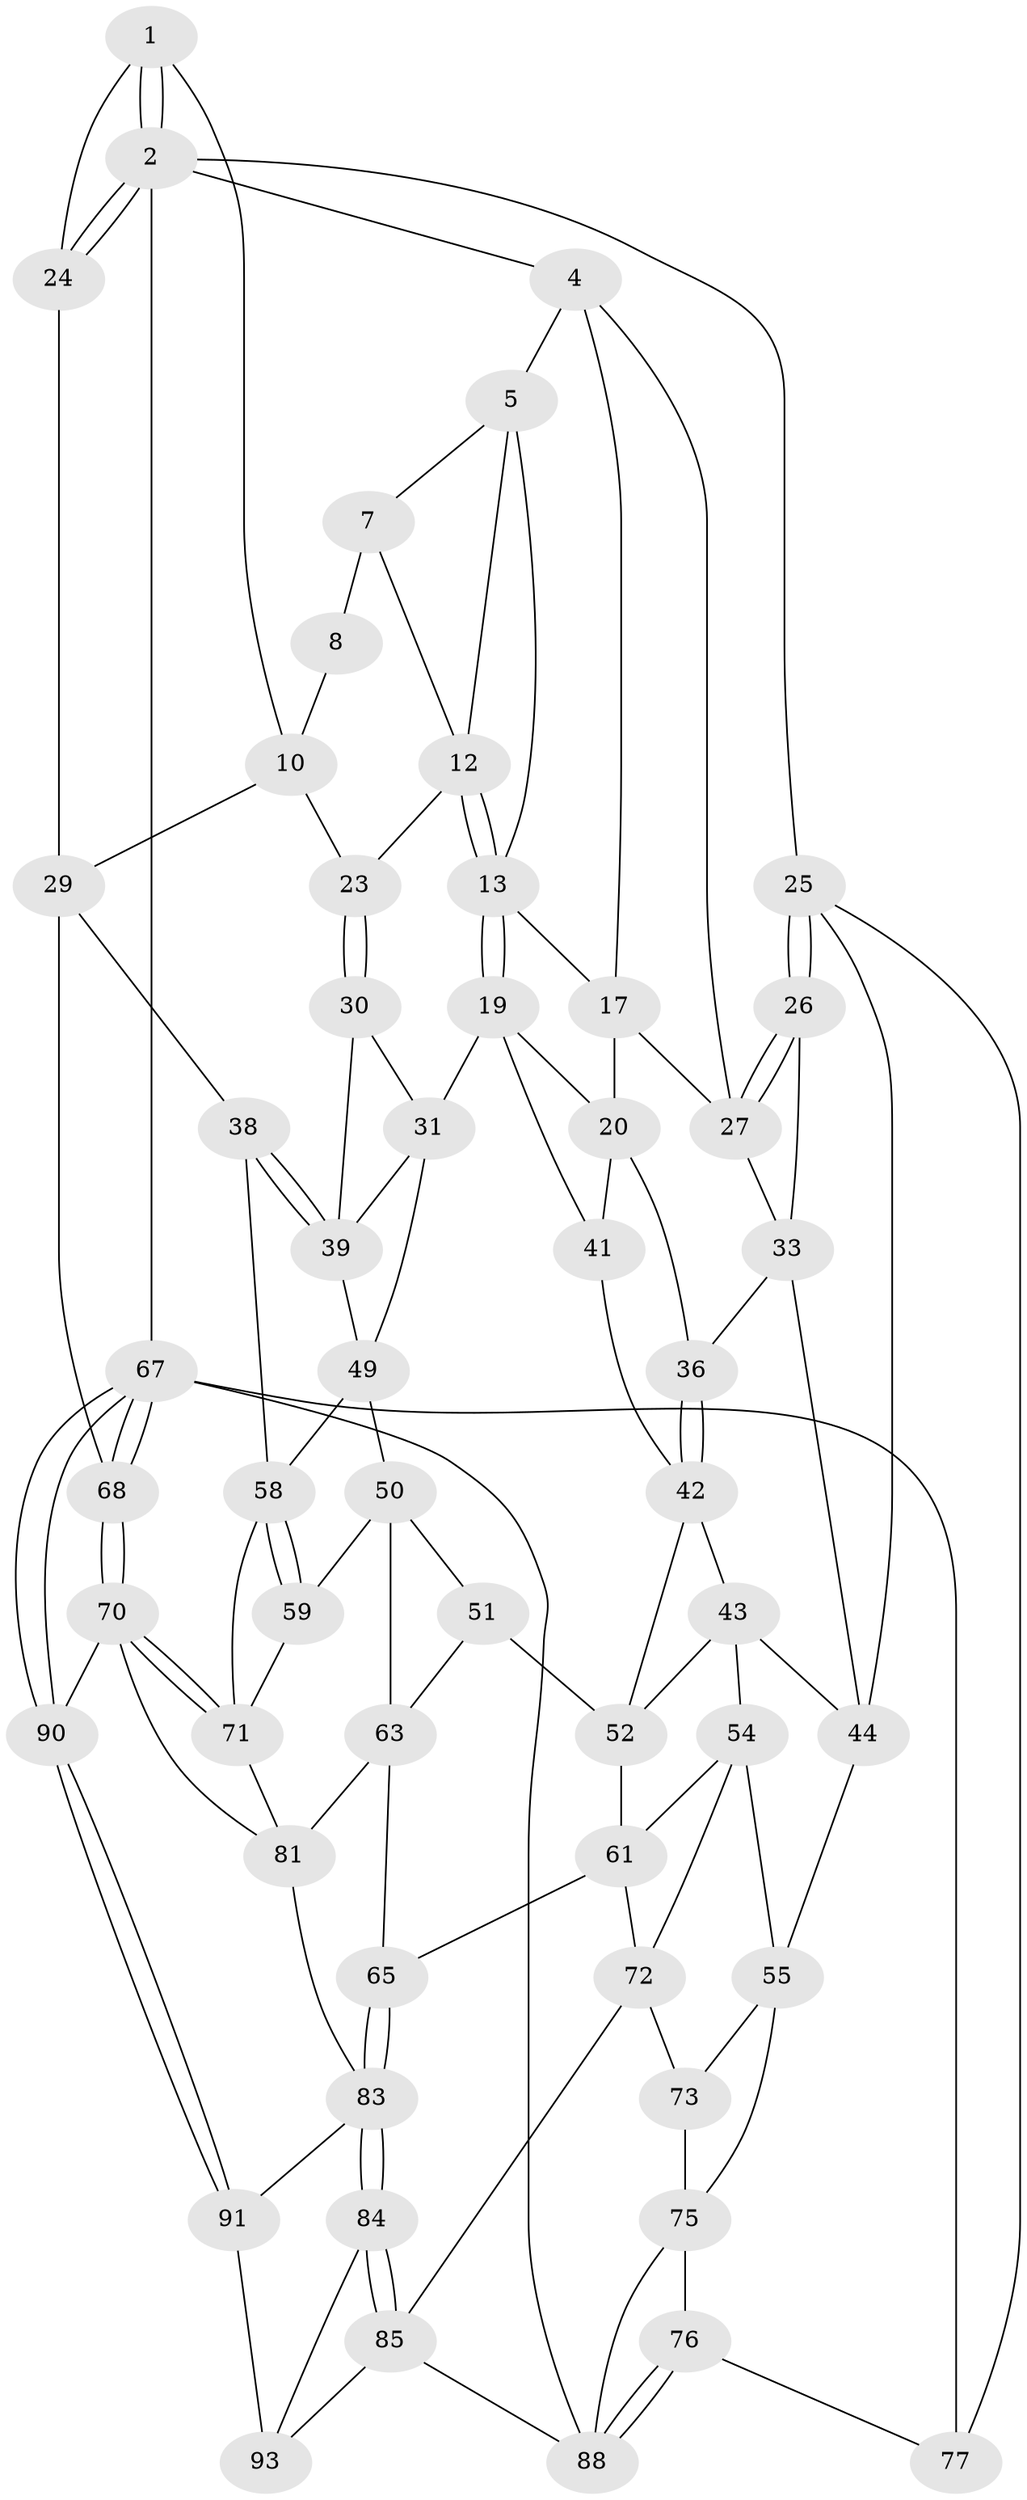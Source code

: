 // original degree distribution, {3: 0.020833333333333332, 6: 0.21875, 4: 0.23958333333333334, 5: 0.5208333333333334}
// Generated by graph-tools (version 1.1) at 2025/42/03/06/25 10:42:30]
// undirected, 56 vertices, 121 edges
graph export_dot {
graph [start="1"]
  node [color=gray90,style=filled];
  1 [pos="+0.9502044999926903+0",super="+9"];
  2 [pos="+1+0",super="+3"];
  4 [pos="+0.3728494448625659+0",super="+18"];
  5 [pos="+0.5932812905566707+0",super="+6"];
  7 [pos="+0.8430040475608799+0",super="+15"];
  8 [pos="+0.9297549362543129+0",super="+11"];
  10 [pos="+0.9321088595511875+0.13394568674195462",super="+22"];
  12 [pos="+0.7245340894707981+0.1547130965146181",super="+16"];
  13 [pos="+0.6770879628233506+0.17534986440437922",super="+14"];
  17 [pos="+0.5549745663819845+0.11125211107500109",super="+21"];
  19 [pos="+0.6285287698860162+0.2504805386123317",super="+32"];
  20 [pos="+0.5254336061588004+0.21784915556774664",super="+35"];
  23 [pos="+0.8550213011108426+0.25228712232497885"];
  24 [pos="+1+0.22778761110226198"];
  25 [pos="+0+0",super="+47"];
  26 [pos="+0.2243997389312802+0.1659542323632969"];
  27 [pos="+0.3483956483073835+0",super="+28"];
  29 [pos="+1+0.35951412954078993",super="+37"];
  30 [pos="+0.8044885940500934+0.34411064668071506"];
  31 [pos="+0.7296470022366194+0.36697288010781626",super="+48"];
  33 [pos="+0.3550264901052844+0.27494925635374784",super="+34"];
  36 [pos="+0.42386128365076087+0.3320257900623998"];
  38 [pos="+1+0.5043668094104813"];
  39 [pos="+1+0.509532461921353",super="+40"];
  41 [pos="+0.5562878353831825+0.41317623531841413"];
  42 [pos="+0.417738634767982+0.4479522869275332",super="+45"];
  43 [pos="+0.2392437948998672+0.40873020214261085",super="+53"];
  44 [pos="+0.19150302537167033+0.3585908786504108",super="+46"];
  49 [pos="+0.7286930519308032+0.5319428376627062",super="+57"];
  50 [pos="+0.7075854356146559+0.5539670725384909",super="+60"];
  51 [pos="+0.5598317722641419+0.5562842577522006"];
  52 [pos="+0.5098838637920659+0.5319345939428133",super="+56"];
  54 [pos="+0.2575680181825483+0.6024675548751071",super="+62"];
  55 [pos="+0.12637058479041333+0.6468033608800099",super="+74"];
  58 [pos="+0.8519701211024878+0.6843192957067556",super="+69"];
  59 [pos="+0.8376831773901217+0.6980425593291465"];
  61 [pos="+0.42485055328151383+0.6608999194283618",super="+66"];
  63 [pos="+0.6946694403248754+0.7261717842642353",super="+64"];
  65 [pos="+0.5850123490917281+0.7308236498462135"];
  67 [pos="+1+1",super="+78"];
  68 [pos="+1+0.8561740455680673"];
  70 [pos="+0.9966699912981712+0.8456285726808636",super="+89"];
  71 [pos="+0.9799106945606411+0.8347142344392617",super="+79"];
  72 [pos="+0.3601039536413185+0.7998912488455036",super="+80"];
  73 [pos="+0.2570947738545834+0.8269655035993159"];
  75 [pos="+0.06542683140900234+0.7986550867164148",super="+87"];
  76 [pos="+0.007028451938142811+0.8050332017690335"];
  77 [pos="+0+0.7547537078947965"];
  81 [pos="+0.7918951568035695+0.8543225919355253",super="+82"];
  83 [pos="+0.5826689288479314+0.8003832686635065",super="+86"];
  84 [pos="+0.4710936142884875+0.870168195362602"];
  85 [pos="+0.4318123786659181+0.8764272724510442",super="+95"];
  88 [pos="+0.12437050793106556+1",super="+96"];
  90 [pos="+0.8055916178156171+1"];
  91 [pos="+0.7506142938016159+1",super="+92"];
  93 [pos="+0.6067151820388338+0.9021448756631998",super="+94"];
  1 -- 2;
  1 -- 2;
  1 -- 24;
  1 -- 10;
  2 -- 24;
  2 -- 24;
  2 -- 67 [weight=2];
  2 -- 25;
  2 -- 4;
  4 -- 5;
  4 -- 17;
  4 -- 27;
  5 -- 13;
  5 -- 12;
  5 -- 7;
  7 -- 8 [weight=2];
  7 -- 12;
  8 -- 10;
  10 -- 29;
  10 -- 23;
  12 -- 13;
  12 -- 13;
  12 -- 23;
  13 -- 19;
  13 -- 19;
  13 -- 17;
  17 -- 27;
  17 -- 20;
  19 -- 20;
  19 -- 41;
  19 -- 31;
  20 -- 41;
  20 -- 36;
  23 -- 30;
  23 -- 30;
  24 -- 29;
  25 -- 26;
  25 -- 26;
  25 -- 77;
  25 -- 44;
  26 -- 27;
  26 -- 27;
  26 -- 33;
  27 -- 33;
  29 -- 68;
  29 -- 38;
  30 -- 31;
  30 -- 39;
  31 -- 49;
  31 -- 39;
  33 -- 36;
  33 -- 44;
  36 -- 42;
  36 -- 42;
  38 -- 39;
  38 -- 39;
  38 -- 58;
  39 -- 49;
  41 -- 42;
  42 -- 43;
  42 -- 52;
  43 -- 44;
  43 -- 52;
  43 -- 54;
  44 -- 55;
  49 -- 50;
  49 -- 58;
  50 -- 51;
  50 -- 59;
  50 -- 63;
  51 -- 52;
  51 -- 63;
  52 -- 61;
  54 -- 55;
  54 -- 72;
  54 -- 61;
  55 -- 73;
  55 -- 75;
  58 -- 59;
  58 -- 59;
  58 -- 71;
  59 -- 71;
  61 -- 72;
  61 -- 65;
  63 -- 65;
  63 -- 81;
  65 -- 83;
  65 -- 83;
  67 -- 68;
  67 -- 68;
  67 -- 90;
  67 -- 90;
  67 -- 77;
  67 -- 88;
  68 -- 70;
  68 -- 70;
  70 -- 71;
  70 -- 71;
  70 -- 81;
  70 -- 90;
  71 -- 81;
  72 -- 73;
  72 -- 85;
  73 -- 75;
  75 -- 76;
  75 -- 88;
  76 -- 77;
  76 -- 88;
  76 -- 88;
  81 -- 83;
  83 -- 84;
  83 -- 84;
  83 -- 91;
  84 -- 85;
  84 -- 85;
  84 -- 93;
  85 -- 93;
  85 -- 88;
  90 -- 91;
  90 -- 91;
  91 -- 93 [weight=2];
}
